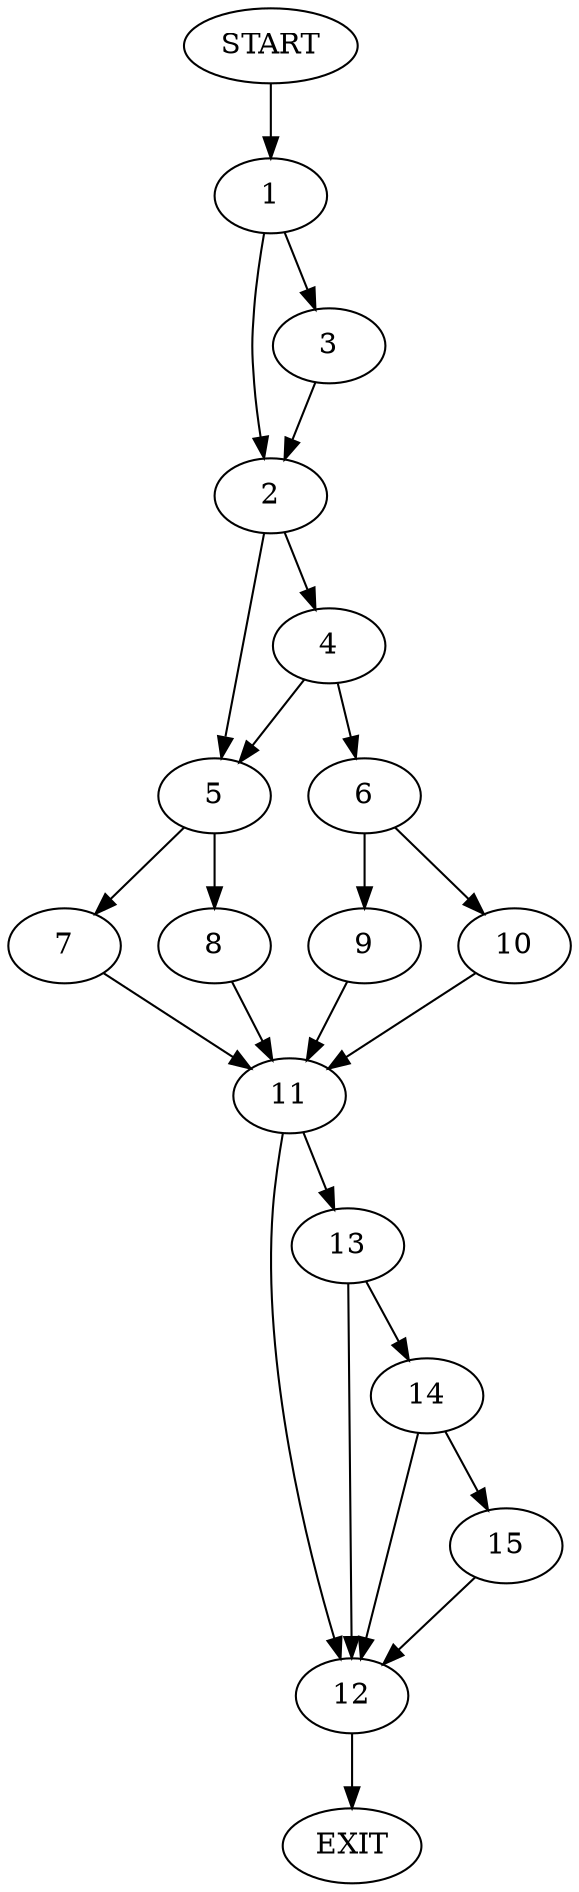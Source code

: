 digraph {
0 [label="START"];
1;
2;
3;
4;
5;
6;
7;
8;
9;
10;
11;
12;
13;
14;
15;
16 [label="EXIT"];
0 -> 1;
1 -> 2;
1 -> 3;
3 -> 2;
2 -> 4;
2 -> 5;
4 -> 5;
4 -> 6;
5 -> 7;
5 -> 8;
6 -> 9;
6 -> 10;
9 -> 11;
10 -> 11;
11 -> 12;
11 -> 13;
7 -> 11;
8 -> 11;
12 -> 16;
13 -> 14;
13 -> 12;
14 -> 12;
14 -> 15;
15 -> 12;
}